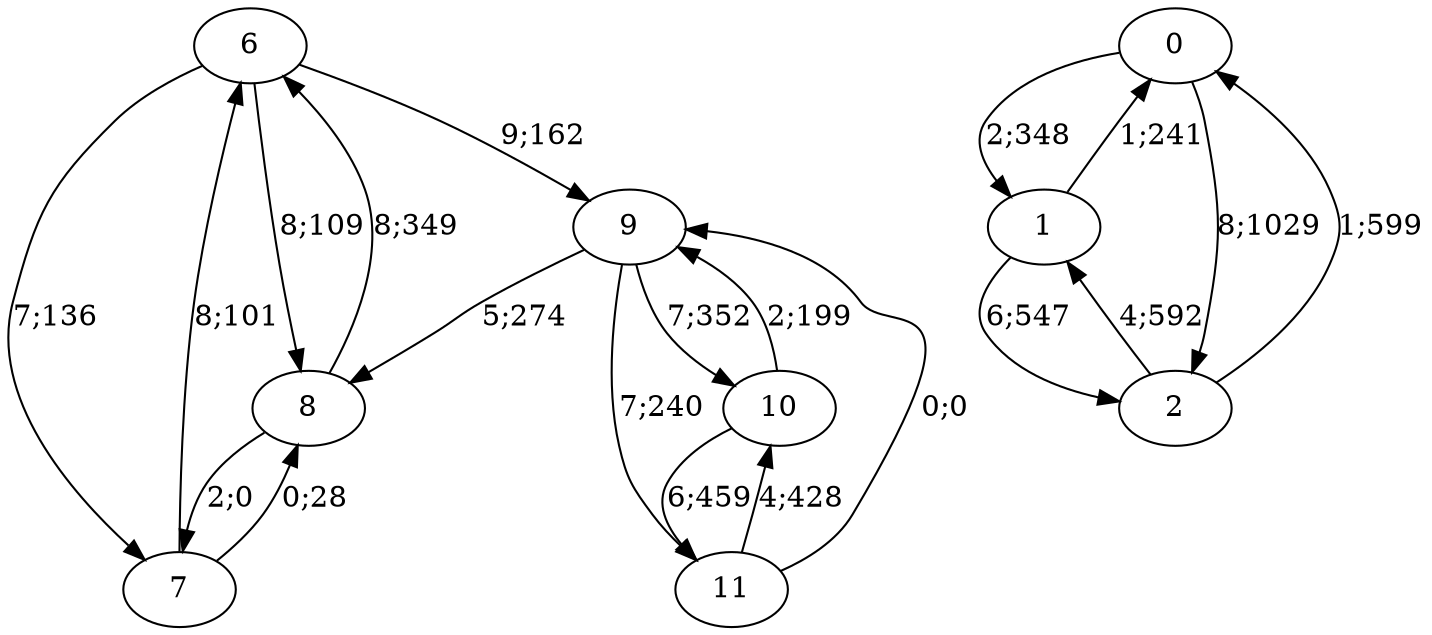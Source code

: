 digraph graph8642 {














6 -> 9 [color=black,label="9;162"]
6 -> 7 [color=black,label="7;136"]
6 -> 8 [color=black,label="8;109"]


7 -> 6 [color=black,label="8;101"]
7 -> 8 [color=black,label="0;28"]


8 -> 6 [color=black,label="8;349"]
8 -> 7 [color=black,label="2;0"]


























9 -> 8 [color=black,label="5;274"]
9 -> 10 [color=black,label="7;352"]
9 -> 11 [color=black,label="7;240"]


10 -> 9 [color=black,label="2;199"]
10 -> 11 [color=black,label="6;459"]


11 -> 9 [color=black,label="0;0"]
11 -> 10 [color=black,label="4;428"]


0 -> 1 [color=black,label="2;348"]
0 -> 2 [color=black,label="8;1029"]


1 -> 0 [color=black,label="1;241"]
1 -> 2 [color=black,label="6;547"]


2 -> 0 [color=black,label="1;599"]
2 -> 1 [color=black,label="4;592"]



















}
